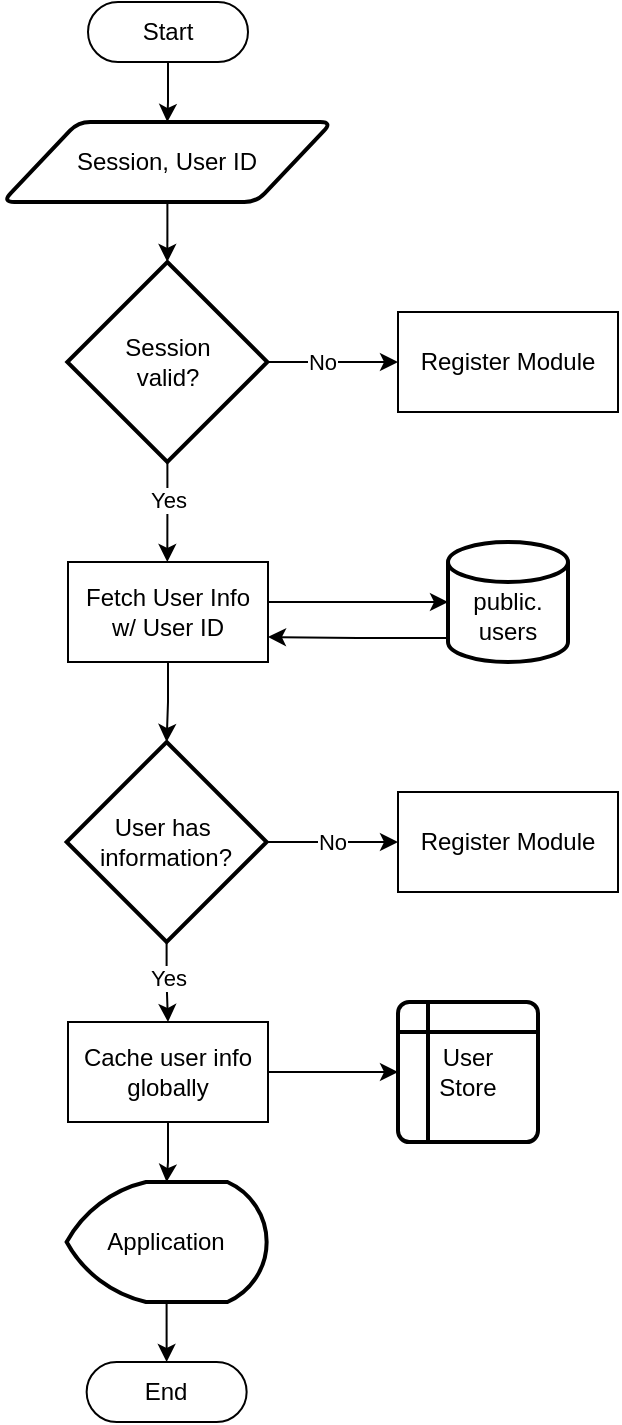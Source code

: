 <mxfile version="26.2.14">
  <diagram name="Page-1" id="N_Em_YJ43Ve3OFrW0WxE">
    <mxGraphModel dx="1280" dy="857" grid="1" gridSize="10" guides="1" tooltips="1" connect="1" arrows="1" fold="1" page="1" pageScale="1" pageWidth="850" pageHeight="1100" math="0" shadow="0">
      <root>
        <mxCell id="0" />
        <mxCell id="1" parent="0" />
        <mxCell id="WthhWjqXTJDTZiZqLZGE-22" style="edgeStyle=orthogonalEdgeStyle;rounded=0;orthogonalLoop=1;jettySize=auto;html=1;entryX=0.5;entryY=0;entryDx=0;entryDy=0;" edge="1" parent="1" source="WthhWjqXTJDTZiZqLZGE-1" target="WthhWjqXTJDTZiZqLZGE-20">
          <mxGeometry relative="1" as="geometry" />
        </mxCell>
        <mxCell id="WthhWjqXTJDTZiZqLZGE-1" value="Start" style="html=1;dashed=0;whiteSpace=wrap;shape=mxgraph.dfd.start" vertex="1" parent="1">
          <mxGeometry x="385" y="60" width="80" height="30" as="geometry" />
        </mxCell>
        <mxCell id="WthhWjqXTJDTZiZqLZGE-17" value="End" style="html=1;dashed=0;whiteSpace=wrap;shape=mxgraph.dfd.start" vertex="1" parent="1">
          <mxGeometry x="384.32" y="740" width="80" height="30" as="geometry" />
        </mxCell>
        <mxCell id="WthhWjqXTJDTZiZqLZGE-20" value="Session, User ID" style="shape=parallelogram;html=1;strokeWidth=2;perimeter=parallelogramPerimeter;whiteSpace=wrap;rounded=1;arcSize=12;size=0.23;" vertex="1" parent="1">
          <mxGeometry x="342.16" y="120" width="165" height="40" as="geometry" />
        </mxCell>
        <mxCell id="WthhWjqXTJDTZiZqLZGE-27" style="edgeStyle=orthogonalEdgeStyle;rounded=0;orthogonalLoop=1;jettySize=auto;html=1;" edge="1" parent="1" source="WthhWjqXTJDTZiZqLZGE-24" target="WthhWjqXTJDTZiZqLZGE-26">
          <mxGeometry relative="1" as="geometry" />
        </mxCell>
        <mxCell id="WthhWjqXTJDTZiZqLZGE-28" value="No" style="edgeLabel;html=1;align=center;verticalAlign=middle;resizable=0;points=[];" vertex="1" connectable="0" parent="WthhWjqXTJDTZiZqLZGE-27">
          <mxGeometry x="-0.176" relative="1" as="geometry">
            <mxPoint as="offset" />
          </mxGeometry>
        </mxCell>
        <mxCell id="WthhWjqXTJDTZiZqLZGE-30" style="edgeStyle=orthogonalEdgeStyle;rounded=0;orthogonalLoop=1;jettySize=auto;html=1;" edge="1" parent="1" source="WthhWjqXTJDTZiZqLZGE-24">
          <mxGeometry relative="1" as="geometry">
            <mxPoint x="424.66" y="340" as="targetPoint" />
          </mxGeometry>
        </mxCell>
        <mxCell id="WthhWjqXTJDTZiZqLZGE-31" value="Yes" style="edgeLabel;html=1;align=center;verticalAlign=middle;resizable=0;points=[];" vertex="1" connectable="0" parent="WthhWjqXTJDTZiZqLZGE-30">
          <mxGeometry x="-0.255" relative="1" as="geometry">
            <mxPoint as="offset" />
          </mxGeometry>
        </mxCell>
        <mxCell id="WthhWjqXTJDTZiZqLZGE-24" value="&lt;div&gt;Session&lt;/div&gt;&lt;div&gt;valid?&lt;/div&gt;" style="strokeWidth=2;html=1;shape=mxgraph.flowchart.decision;whiteSpace=wrap;" vertex="1" parent="1">
          <mxGeometry x="374.66" y="190" width="100" height="100" as="geometry" />
        </mxCell>
        <mxCell id="WthhWjqXTJDTZiZqLZGE-25" style="edgeStyle=orthogonalEdgeStyle;rounded=0;orthogonalLoop=1;jettySize=auto;html=1;entryX=0.5;entryY=0;entryDx=0;entryDy=0;entryPerimeter=0;" edge="1" parent="1" source="WthhWjqXTJDTZiZqLZGE-20" target="WthhWjqXTJDTZiZqLZGE-24">
          <mxGeometry relative="1" as="geometry" />
        </mxCell>
        <mxCell id="WthhWjqXTJDTZiZqLZGE-26" value="Register Module" style="html=1;dashed=0;whiteSpace=wrap;" vertex="1" parent="1">
          <mxGeometry x="540" y="215" width="110" height="50" as="geometry" />
        </mxCell>
        <mxCell id="WthhWjqXTJDTZiZqLZGE-39" style="edgeStyle=orthogonalEdgeStyle;rounded=0;orthogonalLoop=1;jettySize=auto;html=1;" edge="1" parent="1" source="WthhWjqXTJDTZiZqLZGE-32" target="WthhWjqXTJDTZiZqLZGE-38">
          <mxGeometry relative="1" as="geometry">
            <Array as="points">
              <mxPoint x="510" y="360" />
              <mxPoint x="510" y="360" />
            </Array>
          </mxGeometry>
        </mxCell>
        <mxCell id="WthhWjqXTJDTZiZqLZGE-32" value="Fetch User Info&lt;div&gt;w/ User ID&lt;/div&gt;" style="html=1;dashed=0;whiteSpace=wrap;" vertex="1" parent="1">
          <mxGeometry x="375" y="340" width="100" height="50" as="geometry" />
        </mxCell>
        <mxCell id="WthhWjqXTJDTZiZqLZGE-37" value="No" style="edgeStyle=orthogonalEdgeStyle;rounded=0;orthogonalLoop=1;jettySize=auto;html=1;entryX=0;entryY=0.5;entryDx=0;entryDy=0;" edge="1" parent="1" source="WthhWjqXTJDTZiZqLZGE-33" target="WthhWjqXTJDTZiZqLZGE-36">
          <mxGeometry relative="1" as="geometry" />
        </mxCell>
        <mxCell id="WthhWjqXTJDTZiZqLZGE-47" style="edgeStyle=orthogonalEdgeStyle;rounded=0;orthogonalLoop=1;jettySize=auto;html=1;entryX=0.5;entryY=0;entryDx=0;entryDy=0;" edge="1" parent="1" source="WthhWjqXTJDTZiZqLZGE-33" target="WthhWjqXTJDTZiZqLZGE-46">
          <mxGeometry relative="1" as="geometry" />
        </mxCell>
        <mxCell id="WthhWjqXTJDTZiZqLZGE-48" value="Yes" style="edgeLabel;html=1;align=center;verticalAlign=middle;resizable=0;points=[];" vertex="1" connectable="0" parent="WthhWjqXTJDTZiZqLZGE-47">
          <mxGeometry x="-0.115" relative="1" as="geometry">
            <mxPoint as="offset" />
          </mxGeometry>
        </mxCell>
        <mxCell id="WthhWjqXTJDTZiZqLZGE-33" value="&lt;div&gt;User has&amp;nbsp;&lt;br&gt;information?&lt;/div&gt;" style="strokeWidth=2;html=1;shape=mxgraph.flowchart.decision;whiteSpace=wrap;" vertex="1" parent="1">
          <mxGeometry x="374.32" y="430" width="100" height="100" as="geometry" />
        </mxCell>
        <mxCell id="WthhWjqXTJDTZiZqLZGE-34" style="edgeStyle=orthogonalEdgeStyle;rounded=0;orthogonalLoop=1;jettySize=auto;html=1;entryX=0.5;entryY=0;entryDx=0;entryDy=0;entryPerimeter=0;" edge="1" parent="1" source="WthhWjqXTJDTZiZqLZGE-32" target="WthhWjqXTJDTZiZqLZGE-33">
          <mxGeometry relative="1" as="geometry" />
        </mxCell>
        <mxCell id="WthhWjqXTJDTZiZqLZGE-36" value="Register Module" style="html=1;dashed=0;whiteSpace=wrap;" vertex="1" parent="1">
          <mxGeometry x="540" y="455" width="110" height="50" as="geometry" />
        </mxCell>
        <mxCell id="WthhWjqXTJDTZiZqLZGE-40" style="edgeStyle=orthogonalEdgeStyle;rounded=0;orthogonalLoop=1;jettySize=auto;html=1;exitX=0;exitY=0.85;exitDx=0;exitDy=0;exitPerimeter=0;entryX=1;entryY=0.75;entryDx=0;entryDy=0;" edge="1" parent="1" source="WthhWjqXTJDTZiZqLZGE-38" target="WthhWjqXTJDTZiZqLZGE-32">
          <mxGeometry relative="1" as="geometry">
            <Array as="points">
              <mxPoint x="565" y="378" />
              <mxPoint x="520" y="378" />
            </Array>
          </mxGeometry>
        </mxCell>
        <mxCell id="WthhWjqXTJDTZiZqLZGE-38" value="&lt;div&gt;&lt;br&gt;&lt;/div&gt;&lt;div&gt;public.&lt;/div&gt;&lt;div&gt;users&lt;/div&gt;" style="strokeWidth=2;html=1;shape=mxgraph.flowchart.database;whiteSpace=wrap;" vertex="1" parent="1">
          <mxGeometry x="565" y="330" width="60" height="60" as="geometry" />
        </mxCell>
        <mxCell id="WthhWjqXTJDTZiZqLZGE-41" value="Application" style="strokeWidth=2;html=1;shape=mxgraph.flowchart.display;whiteSpace=wrap;" vertex="1" parent="1">
          <mxGeometry x="374.32" y="650" width="100" height="60" as="geometry" />
        </mxCell>
        <mxCell id="WthhWjqXTJDTZiZqLZGE-43" style="edgeStyle=orthogonalEdgeStyle;rounded=0;orthogonalLoop=1;jettySize=auto;html=1;entryX=0.5;entryY=0.5;entryDx=0;entryDy=-15;entryPerimeter=0;" edge="1" parent="1" source="WthhWjqXTJDTZiZqLZGE-41" target="WthhWjqXTJDTZiZqLZGE-17">
          <mxGeometry relative="1" as="geometry" />
        </mxCell>
        <mxCell id="WthhWjqXTJDTZiZqLZGE-45" value="User&lt;div&gt;Store&lt;/div&gt;" style="shape=internalStorage;whiteSpace=wrap;html=1;dx=15;dy=15;rounded=1;arcSize=8;strokeWidth=2;" vertex="1" parent="1">
          <mxGeometry x="540" y="560" width="70" height="70" as="geometry" />
        </mxCell>
        <mxCell id="WthhWjqXTJDTZiZqLZGE-49" style="edgeStyle=orthogonalEdgeStyle;rounded=0;orthogonalLoop=1;jettySize=auto;html=1;entryX=0;entryY=0.5;entryDx=0;entryDy=0;" edge="1" parent="1" source="WthhWjqXTJDTZiZqLZGE-46" target="WthhWjqXTJDTZiZqLZGE-45">
          <mxGeometry relative="1" as="geometry" />
        </mxCell>
        <mxCell id="WthhWjqXTJDTZiZqLZGE-50" style="edgeStyle=orthogonalEdgeStyle;rounded=0;orthogonalLoop=1;jettySize=auto;html=1;" edge="1" parent="1" source="WthhWjqXTJDTZiZqLZGE-46" target="WthhWjqXTJDTZiZqLZGE-41">
          <mxGeometry relative="1" as="geometry" />
        </mxCell>
        <mxCell id="WthhWjqXTJDTZiZqLZGE-46" value="Cache user info globally" style="html=1;dashed=0;whiteSpace=wrap;" vertex="1" parent="1">
          <mxGeometry x="375" y="570" width="100" height="50" as="geometry" />
        </mxCell>
      </root>
    </mxGraphModel>
  </diagram>
</mxfile>
